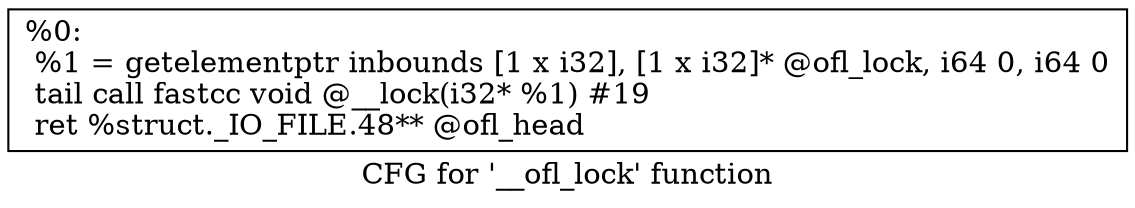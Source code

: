 digraph "CFG for '__ofl_lock' function" {
	label="CFG for '__ofl_lock' function";

	Node0x2814760 [shape=record,label="{%0:\l  %1 = getelementptr inbounds [1 x i32], [1 x i32]* @ofl_lock, i64 0, i64 0\l  tail call fastcc void @__lock(i32* %1) #19\l  ret %struct._IO_FILE.48** @ofl_head\l}"];
}
